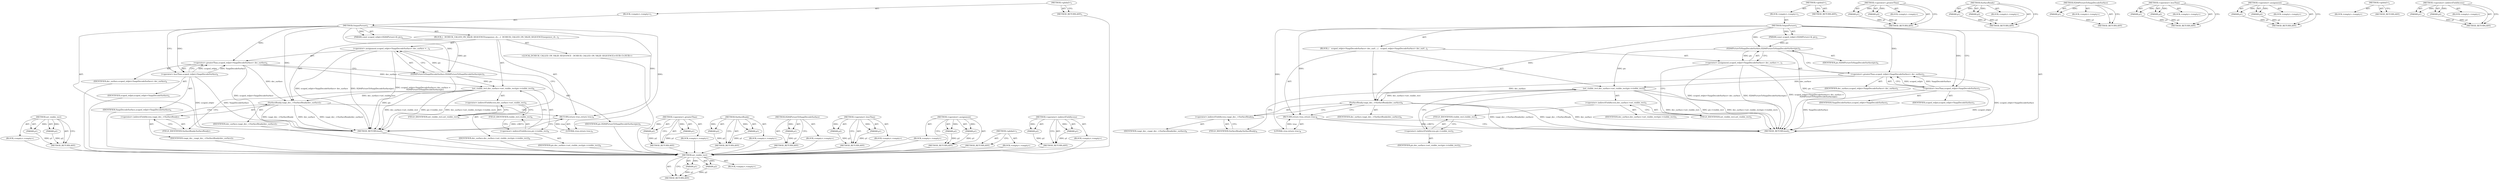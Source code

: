 digraph "&lt;operator&gt;.indirectFieldAccess" {
vulnerable_71 [label=<(METHOD,set_visible_rect)>];
vulnerable_72 [label=<(PARAM,p1)>];
vulnerable_73 [label=<(PARAM,p2)>];
vulnerable_74 [label=<(BLOCK,&lt;empty&gt;,&lt;empty&gt;)>];
vulnerable_75 [label=<(METHOD_RETURN,ANY)>];
vulnerable_6 [label=<(METHOD,&lt;global&gt;)<SUB>1</SUB>>];
vulnerable_7 [label=<(BLOCK,&lt;empty&gt;,&lt;empty&gt;)<SUB>1</SUB>>];
vulnerable_8 [label=<(METHOD,OutputPicture)<SUB>1</SUB>>];
vulnerable_9 [label=<(PARAM,const scoped_refptr&lt;H264Picture&gt;&amp; pic)<SUB>2</SUB>>];
vulnerable_10 [label=<(BLOCK,{
   scoped_refptr&lt;VaapiDecodeSurface&gt; dec_surf...,{
   scoped_refptr&lt;VaapiDecodeSurface&gt; dec_surf...)<SUB>2</SUB>>];
vulnerable_11 [label=<(&lt;operator&gt;.assignment,scoped_refptr&lt;VaapiDecodeSurface&gt; dec_surface =...)<SUB>3</SUB>>];
vulnerable_12 [label=<(&lt;operator&gt;.greaterThan,scoped_refptr&lt;VaapiDecodeSurface&gt; dec_surface)<SUB>3</SUB>>];
vulnerable_13 [label=<(&lt;operator&gt;.lessThan,scoped_refptr&lt;VaapiDecodeSurface)<SUB>3</SUB>>];
vulnerable_14 [label=<(IDENTIFIER,scoped_refptr,scoped_refptr&lt;VaapiDecodeSurface)<SUB>3</SUB>>];
vulnerable_15 [label=<(IDENTIFIER,VaapiDecodeSurface,scoped_refptr&lt;VaapiDecodeSurface)<SUB>3</SUB>>];
vulnerable_16 [label=<(IDENTIFIER,dec_surface,scoped_refptr&lt;VaapiDecodeSurface&gt; dec_surface)<SUB>3</SUB>>];
vulnerable_17 [label=<(H264PictureToVaapiDecodeSurface,H264PictureToVaapiDecodeSurface(pic))<SUB>4</SUB>>];
vulnerable_18 [label=<(IDENTIFIER,pic,H264PictureToVaapiDecodeSurface(pic))<SUB>4</SUB>>];
vulnerable_19 [label=<(set_visible_rect,dec_surface-&gt;set_visible_rect(pic-&gt;visible_rect))<SUB>5</SUB>>];
vulnerable_20 [label=<(&lt;operator&gt;.indirectFieldAccess,dec_surface-&gt;set_visible_rect)<SUB>5</SUB>>];
vulnerable_21 [label=<(IDENTIFIER,dec_surface,dec_surface-&gt;set_visible_rect(pic-&gt;visible_rect))<SUB>5</SUB>>];
vulnerable_22 [label=<(FIELD_IDENTIFIER,set_visible_rect,set_visible_rect)<SUB>5</SUB>>];
vulnerable_23 [label=<(&lt;operator&gt;.indirectFieldAccess,pic-&gt;visible_rect)<SUB>5</SUB>>];
vulnerable_24 [label=<(IDENTIFIER,pic,dec_surface-&gt;set_visible_rect(pic-&gt;visible_rect))<SUB>5</SUB>>];
vulnerable_25 [label=<(FIELD_IDENTIFIER,visible_rect,visible_rect)<SUB>5</SUB>>];
vulnerable_26 [label=<(SurfaceReady,vaapi_dec_-&gt;SurfaceReady(dec_surface))<SUB>6</SUB>>];
vulnerable_27 [label=<(&lt;operator&gt;.indirectFieldAccess,vaapi_dec_-&gt;SurfaceReady)<SUB>6</SUB>>];
vulnerable_28 [label=<(IDENTIFIER,vaapi_dec_,vaapi_dec_-&gt;SurfaceReady(dec_surface))<SUB>6</SUB>>];
vulnerable_29 [label=<(FIELD_IDENTIFIER,SurfaceReady,SurfaceReady)<SUB>6</SUB>>];
vulnerable_30 [label=<(IDENTIFIER,dec_surface,vaapi_dec_-&gt;SurfaceReady(dec_surface))<SUB>6</SUB>>];
vulnerable_31 [label=<(RETURN,return true;,return true;)<SUB>8</SUB>>];
vulnerable_32 [label=<(LITERAL,true,return true;)<SUB>8</SUB>>];
vulnerable_33 [label=<(METHOD_RETURN,bool)<SUB>1</SUB>>];
vulnerable_35 [label=<(METHOD_RETURN,ANY)<SUB>1</SUB>>];
vulnerable_57 [label=<(METHOD,&lt;operator&gt;.greaterThan)>];
vulnerable_58 [label=<(PARAM,p1)>];
vulnerable_59 [label=<(PARAM,p2)>];
vulnerable_60 [label=<(BLOCK,&lt;empty&gt;,&lt;empty&gt;)>];
vulnerable_61 [label=<(METHOD_RETURN,ANY)>];
vulnerable_81 [label=<(METHOD,SurfaceReady)>];
vulnerable_82 [label=<(PARAM,p1)>];
vulnerable_83 [label=<(PARAM,p2)>];
vulnerable_84 [label=<(BLOCK,&lt;empty&gt;,&lt;empty&gt;)>];
vulnerable_85 [label=<(METHOD_RETURN,ANY)>];
vulnerable_67 [label=<(METHOD,H264PictureToVaapiDecodeSurface)>];
vulnerable_68 [label=<(PARAM,p1)>];
vulnerable_69 [label=<(BLOCK,&lt;empty&gt;,&lt;empty&gt;)>];
vulnerable_70 [label=<(METHOD_RETURN,ANY)>];
vulnerable_62 [label=<(METHOD,&lt;operator&gt;.lessThan)>];
vulnerable_63 [label=<(PARAM,p1)>];
vulnerable_64 [label=<(PARAM,p2)>];
vulnerable_65 [label=<(BLOCK,&lt;empty&gt;,&lt;empty&gt;)>];
vulnerable_66 [label=<(METHOD_RETURN,ANY)>];
vulnerable_52 [label=<(METHOD,&lt;operator&gt;.assignment)>];
vulnerable_53 [label=<(PARAM,p1)>];
vulnerable_54 [label=<(PARAM,p2)>];
vulnerable_55 [label=<(BLOCK,&lt;empty&gt;,&lt;empty&gt;)>];
vulnerable_56 [label=<(METHOD_RETURN,ANY)>];
vulnerable_46 [label=<(METHOD,&lt;global&gt;)<SUB>1</SUB>>];
vulnerable_47 [label=<(BLOCK,&lt;empty&gt;,&lt;empty&gt;)>];
vulnerable_48 [label=<(METHOD_RETURN,ANY)>];
vulnerable_76 [label=<(METHOD,&lt;operator&gt;.indirectFieldAccess)>];
vulnerable_77 [label=<(PARAM,p1)>];
vulnerable_78 [label=<(PARAM,p2)>];
vulnerable_79 [label=<(BLOCK,&lt;empty&gt;,&lt;empty&gt;)>];
vulnerable_80 [label=<(METHOD_RETURN,ANY)>];
fixed_74 [label=<(METHOD,set_visible_rect)>];
fixed_75 [label=<(PARAM,p1)>];
fixed_76 [label=<(PARAM,p2)>];
fixed_77 [label=<(BLOCK,&lt;empty&gt;,&lt;empty&gt;)>];
fixed_78 [label=<(METHOD_RETURN,ANY)>];
fixed_6 [label=<(METHOD,&lt;global&gt;)<SUB>1</SUB>>];
fixed_7 [label=<(BLOCK,&lt;empty&gt;,&lt;empty&gt;)<SUB>1</SUB>>];
fixed_8 [label=<(METHOD,OutputPicture)<SUB>1</SUB>>];
fixed_9 [label=<(PARAM,const scoped_refptr&lt;H264Picture&gt;&amp; pic)<SUB>2</SUB>>];
fixed_10 [label=<(BLOCK,{
  DCHECK_CALLED_ON_VALID_SEQUENCE(sequence_ch...,{
  DCHECK_CALLED_ON_VALID_SEQUENCE(sequence_ch...)<SUB>2</SUB>>];
fixed_11 [label="<(LOCAL,DCHECK_CALLED_ON_VALID_SEQUENCE : DCHECK_CALLED_ON_VALID_SEQUENCE)<SUB>3</SUB>>"];
fixed_12 [label=<(&lt;operator&gt;.assignment,scoped_refptr&lt;VaapiDecodeSurface&gt; dec_surface =...)<SUB>4</SUB>>];
fixed_13 [label=<(&lt;operator&gt;.greaterThan,scoped_refptr&lt;VaapiDecodeSurface&gt; dec_surface)<SUB>4</SUB>>];
fixed_14 [label=<(&lt;operator&gt;.lessThan,scoped_refptr&lt;VaapiDecodeSurface)<SUB>4</SUB>>];
fixed_15 [label=<(IDENTIFIER,scoped_refptr,scoped_refptr&lt;VaapiDecodeSurface)<SUB>4</SUB>>];
fixed_16 [label=<(IDENTIFIER,VaapiDecodeSurface,scoped_refptr&lt;VaapiDecodeSurface)<SUB>4</SUB>>];
fixed_17 [label=<(IDENTIFIER,dec_surface,scoped_refptr&lt;VaapiDecodeSurface&gt; dec_surface)<SUB>4</SUB>>];
fixed_18 [label=<(H264PictureToVaapiDecodeSurface,H264PictureToVaapiDecodeSurface(pic))<SUB>5</SUB>>];
fixed_19 [label=<(IDENTIFIER,pic,H264PictureToVaapiDecodeSurface(pic))<SUB>5</SUB>>];
fixed_20 [label=<(set_visible_rect,dec_surface-&gt;set_visible_rect(pic-&gt;visible_rect))<SUB>6</SUB>>];
fixed_21 [label=<(&lt;operator&gt;.indirectFieldAccess,dec_surface-&gt;set_visible_rect)<SUB>6</SUB>>];
fixed_22 [label=<(IDENTIFIER,dec_surface,dec_surface-&gt;set_visible_rect(pic-&gt;visible_rect))<SUB>6</SUB>>];
fixed_23 [label=<(FIELD_IDENTIFIER,set_visible_rect,set_visible_rect)<SUB>6</SUB>>];
fixed_24 [label=<(&lt;operator&gt;.indirectFieldAccess,pic-&gt;visible_rect)<SUB>6</SUB>>];
fixed_25 [label=<(IDENTIFIER,pic,dec_surface-&gt;set_visible_rect(pic-&gt;visible_rect))<SUB>6</SUB>>];
fixed_26 [label=<(FIELD_IDENTIFIER,visible_rect,visible_rect)<SUB>6</SUB>>];
fixed_27 [label=<(SurfaceReady,vaapi_dec_-&gt;SurfaceReady(dec_surface))<SUB>7</SUB>>];
fixed_28 [label=<(&lt;operator&gt;.indirectFieldAccess,vaapi_dec_-&gt;SurfaceReady)<SUB>7</SUB>>];
fixed_29 [label=<(IDENTIFIER,vaapi_dec_,vaapi_dec_-&gt;SurfaceReady(dec_surface))<SUB>7</SUB>>];
fixed_30 [label=<(FIELD_IDENTIFIER,SurfaceReady,SurfaceReady)<SUB>7</SUB>>];
fixed_31 [label=<(IDENTIFIER,dec_surface,vaapi_dec_-&gt;SurfaceReady(dec_surface))<SUB>7</SUB>>];
fixed_32 [label=<(RETURN,return true;,return true;)<SUB>9</SUB>>];
fixed_33 [label=<(LITERAL,true,return true;)<SUB>9</SUB>>];
fixed_34 [label=<(METHOD_RETURN,bool)<SUB>1</SUB>>];
fixed_36 [label=<(METHOD_RETURN,ANY)<SUB>1</SUB>>];
fixed_60 [label=<(METHOD,&lt;operator&gt;.greaterThan)>];
fixed_61 [label=<(PARAM,p1)>];
fixed_62 [label=<(PARAM,p2)>];
fixed_63 [label=<(BLOCK,&lt;empty&gt;,&lt;empty&gt;)>];
fixed_64 [label=<(METHOD_RETURN,ANY)>];
fixed_84 [label=<(METHOD,SurfaceReady)>];
fixed_85 [label=<(PARAM,p1)>];
fixed_86 [label=<(PARAM,p2)>];
fixed_87 [label=<(BLOCK,&lt;empty&gt;,&lt;empty&gt;)>];
fixed_88 [label=<(METHOD_RETURN,ANY)>];
fixed_70 [label=<(METHOD,H264PictureToVaapiDecodeSurface)>];
fixed_71 [label=<(PARAM,p1)>];
fixed_72 [label=<(BLOCK,&lt;empty&gt;,&lt;empty&gt;)>];
fixed_73 [label=<(METHOD_RETURN,ANY)>];
fixed_65 [label=<(METHOD,&lt;operator&gt;.lessThan)>];
fixed_66 [label=<(PARAM,p1)>];
fixed_67 [label=<(PARAM,p2)>];
fixed_68 [label=<(BLOCK,&lt;empty&gt;,&lt;empty&gt;)>];
fixed_69 [label=<(METHOD_RETURN,ANY)>];
fixed_55 [label=<(METHOD,&lt;operator&gt;.assignment)>];
fixed_56 [label=<(PARAM,p1)>];
fixed_57 [label=<(PARAM,p2)>];
fixed_58 [label=<(BLOCK,&lt;empty&gt;,&lt;empty&gt;)>];
fixed_59 [label=<(METHOD_RETURN,ANY)>];
fixed_49 [label=<(METHOD,&lt;global&gt;)<SUB>1</SUB>>];
fixed_50 [label=<(BLOCK,&lt;empty&gt;,&lt;empty&gt;)>];
fixed_51 [label=<(METHOD_RETURN,ANY)>];
fixed_79 [label=<(METHOD,&lt;operator&gt;.indirectFieldAccess)>];
fixed_80 [label=<(PARAM,p1)>];
fixed_81 [label=<(PARAM,p2)>];
fixed_82 [label=<(BLOCK,&lt;empty&gt;,&lt;empty&gt;)>];
fixed_83 [label=<(METHOD_RETURN,ANY)>];
vulnerable_71 -> vulnerable_72  [key=0, label="AST: "];
vulnerable_71 -> vulnerable_72  [key=1, label="DDG: "];
vulnerable_71 -> vulnerable_74  [key=0, label="AST: "];
vulnerable_71 -> vulnerable_73  [key=0, label="AST: "];
vulnerable_71 -> vulnerable_73  [key=1, label="DDG: "];
vulnerable_71 -> vulnerable_75  [key=0, label="AST: "];
vulnerable_71 -> vulnerable_75  [key=1, label="CFG: "];
vulnerable_72 -> vulnerable_75  [key=0, label="DDG: p1"];
vulnerable_73 -> vulnerable_75  [key=0, label="DDG: p2"];
vulnerable_6 -> vulnerable_7  [key=0, label="AST: "];
vulnerable_6 -> vulnerable_35  [key=0, label="AST: "];
vulnerable_6 -> vulnerable_35  [key=1, label="CFG: "];
vulnerable_7 -> vulnerable_8  [key=0, label="AST: "];
vulnerable_8 -> vulnerable_9  [key=0, label="AST: "];
vulnerable_8 -> vulnerable_9  [key=1, label="DDG: "];
vulnerable_8 -> vulnerable_10  [key=0, label="AST: "];
vulnerable_8 -> vulnerable_33  [key=0, label="AST: "];
vulnerable_8 -> vulnerable_13  [key=0, label="CFG: "];
vulnerable_8 -> vulnerable_13  [key=1, label="DDG: "];
vulnerable_8 -> vulnerable_31  [key=0, label="DDG: "];
vulnerable_8 -> vulnerable_26  [key=0, label="DDG: "];
vulnerable_8 -> vulnerable_32  [key=0, label="DDG: "];
vulnerable_8 -> vulnerable_12  [key=0, label="DDG: "];
vulnerable_8 -> vulnerable_17  [key=0, label="DDG: "];
vulnerable_9 -> vulnerable_17  [key=0, label="DDG: pic"];
vulnerable_10 -> vulnerable_11  [key=0, label="AST: "];
vulnerable_10 -> vulnerable_19  [key=0, label="AST: "];
vulnerable_10 -> vulnerable_26  [key=0, label="AST: "];
vulnerable_10 -> vulnerable_31  [key=0, label="AST: "];
vulnerable_11 -> vulnerable_12  [key=0, label="AST: "];
vulnerable_11 -> vulnerable_17  [key=0, label="AST: "];
vulnerable_11 -> vulnerable_22  [key=0, label="CFG: "];
vulnerable_11 -> vulnerable_33  [key=0, label="DDG: scoped_refptr&lt;VaapiDecodeSurface&gt; dec_surface"];
vulnerable_11 -> vulnerable_33  [key=1, label="DDG: H264PictureToVaapiDecodeSurface(pic)"];
vulnerable_11 -> vulnerable_33  [key=2, label="DDG: scoped_refptr&lt;VaapiDecodeSurface&gt; dec_surface =
       H264PictureToVaapiDecodeSurface(pic)"];
vulnerable_12 -> vulnerable_13  [key=0, label="AST: "];
vulnerable_12 -> vulnerable_16  [key=0, label="AST: "];
vulnerable_12 -> vulnerable_17  [key=0, label="CFG: "];
vulnerable_12 -> vulnerable_33  [key=0, label="DDG: scoped_refptr&lt;VaapiDecodeSurface"];
vulnerable_12 -> vulnerable_19  [key=0, label="DDG: dec_surface"];
vulnerable_12 -> vulnerable_26  [key=0, label="DDG: dec_surface"];
vulnerable_13 -> vulnerable_14  [key=0, label="AST: "];
vulnerable_13 -> vulnerable_15  [key=0, label="AST: "];
vulnerable_13 -> vulnerable_12  [key=0, label="CFG: "];
vulnerable_13 -> vulnerable_12  [key=1, label="DDG: scoped_refptr"];
vulnerable_13 -> vulnerable_12  [key=2, label="DDG: VaapiDecodeSurface"];
vulnerable_13 -> vulnerable_33  [key=0, label="DDG: VaapiDecodeSurface"];
vulnerable_13 -> vulnerable_33  [key=1, label="DDG: scoped_refptr"];
vulnerable_17 -> vulnerable_18  [key=0, label="AST: "];
vulnerable_17 -> vulnerable_11  [key=0, label="CFG: "];
vulnerable_17 -> vulnerable_11  [key=1, label="DDG: pic"];
vulnerable_17 -> vulnerable_33  [key=0, label="DDG: pic"];
vulnerable_17 -> vulnerable_19  [key=0, label="DDG: pic"];
vulnerable_19 -> vulnerable_20  [key=0, label="AST: "];
vulnerable_19 -> vulnerable_23  [key=0, label="AST: "];
vulnerable_19 -> vulnerable_29  [key=0, label="CFG: "];
vulnerable_19 -> vulnerable_33  [key=0, label="DDG: dec_surface-&gt;set_visible_rect"];
vulnerable_19 -> vulnerable_33  [key=1, label="DDG: pic-&gt;visible_rect"];
vulnerable_19 -> vulnerable_33  [key=2, label="DDG: dec_surface-&gt;set_visible_rect(pic-&gt;visible_rect)"];
vulnerable_19 -> vulnerable_26  [key=0, label="DDG: dec_surface-&gt;set_visible_rect"];
vulnerable_20 -> vulnerable_21  [key=0, label="AST: "];
vulnerable_20 -> vulnerable_22  [key=0, label="AST: "];
vulnerable_20 -> vulnerable_25  [key=0, label="CFG: "];
vulnerable_22 -> vulnerable_20  [key=0, label="CFG: "];
vulnerable_23 -> vulnerable_24  [key=0, label="AST: "];
vulnerable_23 -> vulnerable_25  [key=0, label="AST: "];
vulnerable_23 -> vulnerable_19  [key=0, label="CFG: "];
vulnerable_25 -> vulnerable_23  [key=0, label="CFG: "];
vulnerable_26 -> vulnerable_27  [key=0, label="AST: "];
vulnerable_26 -> vulnerable_30  [key=0, label="AST: "];
vulnerable_26 -> vulnerable_31  [key=0, label="CFG: "];
vulnerable_26 -> vulnerable_33  [key=0, label="DDG: vaapi_dec_-&gt;SurfaceReady"];
vulnerable_26 -> vulnerable_33  [key=1, label="DDG: dec_surface"];
vulnerable_26 -> vulnerable_33  [key=2, label="DDG: vaapi_dec_-&gt;SurfaceReady(dec_surface)"];
vulnerable_27 -> vulnerable_28  [key=0, label="AST: "];
vulnerable_27 -> vulnerable_29  [key=0, label="AST: "];
vulnerable_27 -> vulnerable_26  [key=0, label="CFG: "];
vulnerable_29 -> vulnerable_27  [key=0, label="CFG: "];
vulnerable_31 -> vulnerable_32  [key=0, label="AST: "];
vulnerable_31 -> vulnerable_33  [key=0, label="CFG: "];
vulnerable_31 -> vulnerable_33  [key=1, label="DDG: &lt;RET&gt;"];
vulnerable_32 -> vulnerable_31  [key=0, label="DDG: true"];
vulnerable_57 -> vulnerable_58  [key=0, label="AST: "];
vulnerable_57 -> vulnerable_58  [key=1, label="DDG: "];
vulnerable_57 -> vulnerable_60  [key=0, label="AST: "];
vulnerable_57 -> vulnerable_59  [key=0, label="AST: "];
vulnerable_57 -> vulnerable_59  [key=1, label="DDG: "];
vulnerable_57 -> vulnerable_61  [key=0, label="AST: "];
vulnerable_57 -> vulnerable_61  [key=1, label="CFG: "];
vulnerable_58 -> vulnerable_61  [key=0, label="DDG: p1"];
vulnerable_59 -> vulnerable_61  [key=0, label="DDG: p2"];
vulnerable_81 -> vulnerable_82  [key=0, label="AST: "];
vulnerable_81 -> vulnerable_82  [key=1, label="DDG: "];
vulnerable_81 -> vulnerable_84  [key=0, label="AST: "];
vulnerable_81 -> vulnerable_83  [key=0, label="AST: "];
vulnerable_81 -> vulnerable_83  [key=1, label="DDG: "];
vulnerable_81 -> vulnerable_85  [key=0, label="AST: "];
vulnerable_81 -> vulnerable_85  [key=1, label="CFG: "];
vulnerable_82 -> vulnerable_85  [key=0, label="DDG: p1"];
vulnerable_83 -> vulnerable_85  [key=0, label="DDG: p2"];
vulnerable_67 -> vulnerable_68  [key=0, label="AST: "];
vulnerable_67 -> vulnerable_68  [key=1, label="DDG: "];
vulnerable_67 -> vulnerable_69  [key=0, label="AST: "];
vulnerable_67 -> vulnerable_70  [key=0, label="AST: "];
vulnerable_67 -> vulnerable_70  [key=1, label="CFG: "];
vulnerable_68 -> vulnerable_70  [key=0, label="DDG: p1"];
vulnerable_62 -> vulnerable_63  [key=0, label="AST: "];
vulnerable_62 -> vulnerable_63  [key=1, label="DDG: "];
vulnerable_62 -> vulnerable_65  [key=0, label="AST: "];
vulnerable_62 -> vulnerable_64  [key=0, label="AST: "];
vulnerable_62 -> vulnerable_64  [key=1, label="DDG: "];
vulnerable_62 -> vulnerable_66  [key=0, label="AST: "];
vulnerable_62 -> vulnerable_66  [key=1, label="CFG: "];
vulnerable_63 -> vulnerable_66  [key=0, label="DDG: p1"];
vulnerable_64 -> vulnerable_66  [key=0, label="DDG: p2"];
vulnerable_52 -> vulnerable_53  [key=0, label="AST: "];
vulnerable_52 -> vulnerable_53  [key=1, label="DDG: "];
vulnerable_52 -> vulnerable_55  [key=0, label="AST: "];
vulnerable_52 -> vulnerable_54  [key=0, label="AST: "];
vulnerable_52 -> vulnerable_54  [key=1, label="DDG: "];
vulnerable_52 -> vulnerable_56  [key=0, label="AST: "];
vulnerable_52 -> vulnerable_56  [key=1, label="CFG: "];
vulnerable_53 -> vulnerable_56  [key=0, label="DDG: p1"];
vulnerable_54 -> vulnerable_56  [key=0, label="DDG: p2"];
vulnerable_46 -> vulnerable_47  [key=0, label="AST: "];
vulnerable_46 -> vulnerable_48  [key=0, label="AST: "];
vulnerable_46 -> vulnerable_48  [key=1, label="CFG: "];
vulnerable_76 -> vulnerable_77  [key=0, label="AST: "];
vulnerable_76 -> vulnerable_77  [key=1, label="DDG: "];
vulnerable_76 -> vulnerable_79  [key=0, label="AST: "];
vulnerable_76 -> vulnerable_78  [key=0, label="AST: "];
vulnerable_76 -> vulnerable_78  [key=1, label="DDG: "];
vulnerable_76 -> vulnerable_80  [key=0, label="AST: "];
vulnerable_76 -> vulnerable_80  [key=1, label="CFG: "];
vulnerable_77 -> vulnerable_80  [key=0, label="DDG: p1"];
vulnerable_78 -> vulnerable_80  [key=0, label="DDG: p2"];
fixed_74 -> fixed_75  [key=0, label="AST: "];
fixed_74 -> fixed_75  [key=1, label="DDG: "];
fixed_74 -> fixed_77  [key=0, label="AST: "];
fixed_74 -> fixed_76  [key=0, label="AST: "];
fixed_74 -> fixed_76  [key=1, label="DDG: "];
fixed_74 -> fixed_78  [key=0, label="AST: "];
fixed_74 -> fixed_78  [key=1, label="CFG: "];
fixed_75 -> fixed_78  [key=0, label="DDG: p1"];
fixed_76 -> fixed_78  [key=0, label="DDG: p2"];
fixed_77 -> vulnerable_71  [key=0];
fixed_78 -> vulnerable_71  [key=0];
fixed_6 -> fixed_7  [key=0, label="AST: "];
fixed_6 -> fixed_36  [key=0, label="AST: "];
fixed_6 -> fixed_36  [key=1, label="CFG: "];
fixed_7 -> fixed_8  [key=0, label="AST: "];
fixed_8 -> fixed_9  [key=0, label="AST: "];
fixed_8 -> fixed_9  [key=1, label="DDG: "];
fixed_8 -> fixed_10  [key=0, label="AST: "];
fixed_8 -> fixed_34  [key=0, label="AST: "];
fixed_8 -> fixed_14  [key=0, label="CFG: "];
fixed_8 -> fixed_14  [key=1, label="DDG: "];
fixed_8 -> fixed_32  [key=0, label="DDG: "];
fixed_8 -> fixed_27  [key=0, label="DDG: "];
fixed_8 -> fixed_33  [key=0, label="DDG: "];
fixed_8 -> fixed_13  [key=0, label="DDG: "];
fixed_8 -> fixed_18  [key=0, label="DDG: "];
fixed_9 -> fixed_18  [key=0, label="DDG: pic"];
fixed_10 -> fixed_11  [key=0, label="AST: "];
fixed_10 -> fixed_12  [key=0, label="AST: "];
fixed_10 -> fixed_20  [key=0, label="AST: "];
fixed_10 -> fixed_27  [key=0, label="AST: "];
fixed_10 -> fixed_32  [key=0, label="AST: "];
fixed_11 -> vulnerable_71  [key=0];
fixed_12 -> fixed_13  [key=0, label="AST: "];
fixed_12 -> fixed_18  [key=0, label="AST: "];
fixed_12 -> fixed_23  [key=0, label="CFG: "];
fixed_12 -> fixed_34  [key=0, label="DDG: scoped_refptr&lt;VaapiDecodeSurface&gt; dec_surface"];
fixed_12 -> fixed_34  [key=1, label="DDG: H264PictureToVaapiDecodeSurface(pic)"];
fixed_12 -> fixed_34  [key=2, label="DDG: scoped_refptr&lt;VaapiDecodeSurface&gt; dec_surface =
       H264PictureToVaapiDecodeSurface(pic)"];
fixed_13 -> fixed_14  [key=0, label="AST: "];
fixed_13 -> fixed_17  [key=0, label="AST: "];
fixed_13 -> fixed_18  [key=0, label="CFG: "];
fixed_13 -> fixed_34  [key=0, label="DDG: scoped_refptr&lt;VaapiDecodeSurface"];
fixed_13 -> fixed_20  [key=0, label="DDG: dec_surface"];
fixed_13 -> fixed_27  [key=0, label="DDG: dec_surface"];
fixed_14 -> fixed_15  [key=0, label="AST: "];
fixed_14 -> fixed_16  [key=0, label="AST: "];
fixed_14 -> fixed_13  [key=0, label="CFG: "];
fixed_14 -> fixed_13  [key=1, label="DDG: scoped_refptr"];
fixed_14 -> fixed_13  [key=2, label="DDG: VaapiDecodeSurface"];
fixed_14 -> fixed_34  [key=0, label="DDG: VaapiDecodeSurface"];
fixed_14 -> fixed_34  [key=1, label="DDG: scoped_refptr"];
fixed_15 -> vulnerable_71  [key=0];
fixed_16 -> vulnerable_71  [key=0];
fixed_17 -> vulnerable_71  [key=0];
fixed_18 -> fixed_19  [key=0, label="AST: "];
fixed_18 -> fixed_12  [key=0, label="CFG: "];
fixed_18 -> fixed_12  [key=1, label="DDG: pic"];
fixed_18 -> fixed_34  [key=0, label="DDG: pic"];
fixed_18 -> fixed_20  [key=0, label="DDG: pic"];
fixed_19 -> vulnerable_71  [key=0];
fixed_20 -> fixed_21  [key=0, label="AST: "];
fixed_20 -> fixed_24  [key=0, label="AST: "];
fixed_20 -> fixed_30  [key=0, label="CFG: "];
fixed_20 -> fixed_34  [key=0, label="DDG: dec_surface-&gt;set_visible_rect"];
fixed_20 -> fixed_34  [key=1, label="DDG: pic-&gt;visible_rect"];
fixed_20 -> fixed_34  [key=2, label="DDG: dec_surface-&gt;set_visible_rect(pic-&gt;visible_rect)"];
fixed_20 -> fixed_27  [key=0, label="DDG: dec_surface-&gt;set_visible_rect"];
fixed_21 -> fixed_22  [key=0, label="AST: "];
fixed_21 -> fixed_23  [key=0, label="AST: "];
fixed_21 -> fixed_26  [key=0, label="CFG: "];
fixed_22 -> vulnerable_71  [key=0];
fixed_23 -> fixed_21  [key=0, label="CFG: "];
fixed_24 -> fixed_25  [key=0, label="AST: "];
fixed_24 -> fixed_26  [key=0, label="AST: "];
fixed_24 -> fixed_20  [key=0, label="CFG: "];
fixed_25 -> vulnerable_71  [key=0];
fixed_26 -> fixed_24  [key=0, label="CFG: "];
fixed_27 -> fixed_28  [key=0, label="AST: "];
fixed_27 -> fixed_31  [key=0, label="AST: "];
fixed_27 -> fixed_32  [key=0, label="CFG: "];
fixed_27 -> fixed_34  [key=0, label="DDG: vaapi_dec_-&gt;SurfaceReady"];
fixed_27 -> fixed_34  [key=1, label="DDG: dec_surface"];
fixed_27 -> fixed_34  [key=2, label="DDG: vaapi_dec_-&gt;SurfaceReady(dec_surface)"];
fixed_28 -> fixed_29  [key=0, label="AST: "];
fixed_28 -> fixed_30  [key=0, label="AST: "];
fixed_28 -> fixed_27  [key=0, label="CFG: "];
fixed_29 -> vulnerable_71  [key=0];
fixed_30 -> fixed_28  [key=0, label="CFG: "];
fixed_31 -> vulnerable_71  [key=0];
fixed_32 -> fixed_33  [key=0, label="AST: "];
fixed_32 -> fixed_34  [key=0, label="CFG: "];
fixed_32 -> fixed_34  [key=1, label="DDG: &lt;RET&gt;"];
fixed_33 -> fixed_32  [key=0, label="DDG: true"];
fixed_34 -> vulnerable_71  [key=0];
fixed_36 -> vulnerable_71  [key=0];
fixed_60 -> fixed_61  [key=0, label="AST: "];
fixed_60 -> fixed_61  [key=1, label="DDG: "];
fixed_60 -> fixed_63  [key=0, label="AST: "];
fixed_60 -> fixed_62  [key=0, label="AST: "];
fixed_60 -> fixed_62  [key=1, label="DDG: "];
fixed_60 -> fixed_64  [key=0, label="AST: "];
fixed_60 -> fixed_64  [key=1, label="CFG: "];
fixed_61 -> fixed_64  [key=0, label="DDG: p1"];
fixed_62 -> fixed_64  [key=0, label="DDG: p2"];
fixed_63 -> vulnerable_71  [key=0];
fixed_64 -> vulnerable_71  [key=0];
fixed_84 -> fixed_85  [key=0, label="AST: "];
fixed_84 -> fixed_85  [key=1, label="DDG: "];
fixed_84 -> fixed_87  [key=0, label="AST: "];
fixed_84 -> fixed_86  [key=0, label="AST: "];
fixed_84 -> fixed_86  [key=1, label="DDG: "];
fixed_84 -> fixed_88  [key=0, label="AST: "];
fixed_84 -> fixed_88  [key=1, label="CFG: "];
fixed_85 -> fixed_88  [key=0, label="DDG: p1"];
fixed_86 -> fixed_88  [key=0, label="DDG: p2"];
fixed_87 -> vulnerable_71  [key=0];
fixed_88 -> vulnerable_71  [key=0];
fixed_70 -> fixed_71  [key=0, label="AST: "];
fixed_70 -> fixed_71  [key=1, label="DDG: "];
fixed_70 -> fixed_72  [key=0, label="AST: "];
fixed_70 -> fixed_73  [key=0, label="AST: "];
fixed_70 -> fixed_73  [key=1, label="CFG: "];
fixed_71 -> fixed_73  [key=0, label="DDG: p1"];
fixed_72 -> vulnerable_71  [key=0];
fixed_73 -> vulnerable_71  [key=0];
fixed_65 -> fixed_66  [key=0, label="AST: "];
fixed_65 -> fixed_66  [key=1, label="DDG: "];
fixed_65 -> fixed_68  [key=0, label="AST: "];
fixed_65 -> fixed_67  [key=0, label="AST: "];
fixed_65 -> fixed_67  [key=1, label="DDG: "];
fixed_65 -> fixed_69  [key=0, label="AST: "];
fixed_65 -> fixed_69  [key=1, label="CFG: "];
fixed_66 -> fixed_69  [key=0, label="DDG: p1"];
fixed_67 -> fixed_69  [key=0, label="DDG: p2"];
fixed_68 -> vulnerable_71  [key=0];
fixed_69 -> vulnerable_71  [key=0];
fixed_55 -> fixed_56  [key=0, label="AST: "];
fixed_55 -> fixed_56  [key=1, label="DDG: "];
fixed_55 -> fixed_58  [key=0, label="AST: "];
fixed_55 -> fixed_57  [key=0, label="AST: "];
fixed_55 -> fixed_57  [key=1, label="DDG: "];
fixed_55 -> fixed_59  [key=0, label="AST: "];
fixed_55 -> fixed_59  [key=1, label="CFG: "];
fixed_56 -> fixed_59  [key=0, label="DDG: p1"];
fixed_57 -> fixed_59  [key=0, label="DDG: p2"];
fixed_58 -> vulnerable_71  [key=0];
fixed_59 -> vulnerable_71  [key=0];
fixed_49 -> fixed_50  [key=0, label="AST: "];
fixed_49 -> fixed_51  [key=0, label="AST: "];
fixed_49 -> fixed_51  [key=1, label="CFG: "];
fixed_50 -> vulnerable_71  [key=0];
fixed_51 -> vulnerable_71  [key=0];
fixed_79 -> fixed_80  [key=0, label="AST: "];
fixed_79 -> fixed_80  [key=1, label="DDG: "];
fixed_79 -> fixed_82  [key=0, label="AST: "];
fixed_79 -> fixed_81  [key=0, label="AST: "];
fixed_79 -> fixed_81  [key=1, label="DDG: "];
fixed_79 -> fixed_83  [key=0, label="AST: "];
fixed_79 -> fixed_83  [key=1, label="CFG: "];
fixed_80 -> fixed_83  [key=0, label="DDG: p1"];
fixed_81 -> fixed_83  [key=0, label="DDG: p2"];
fixed_82 -> vulnerable_71  [key=0];
fixed_83 -> vulnerable_71  [key=0];
}

